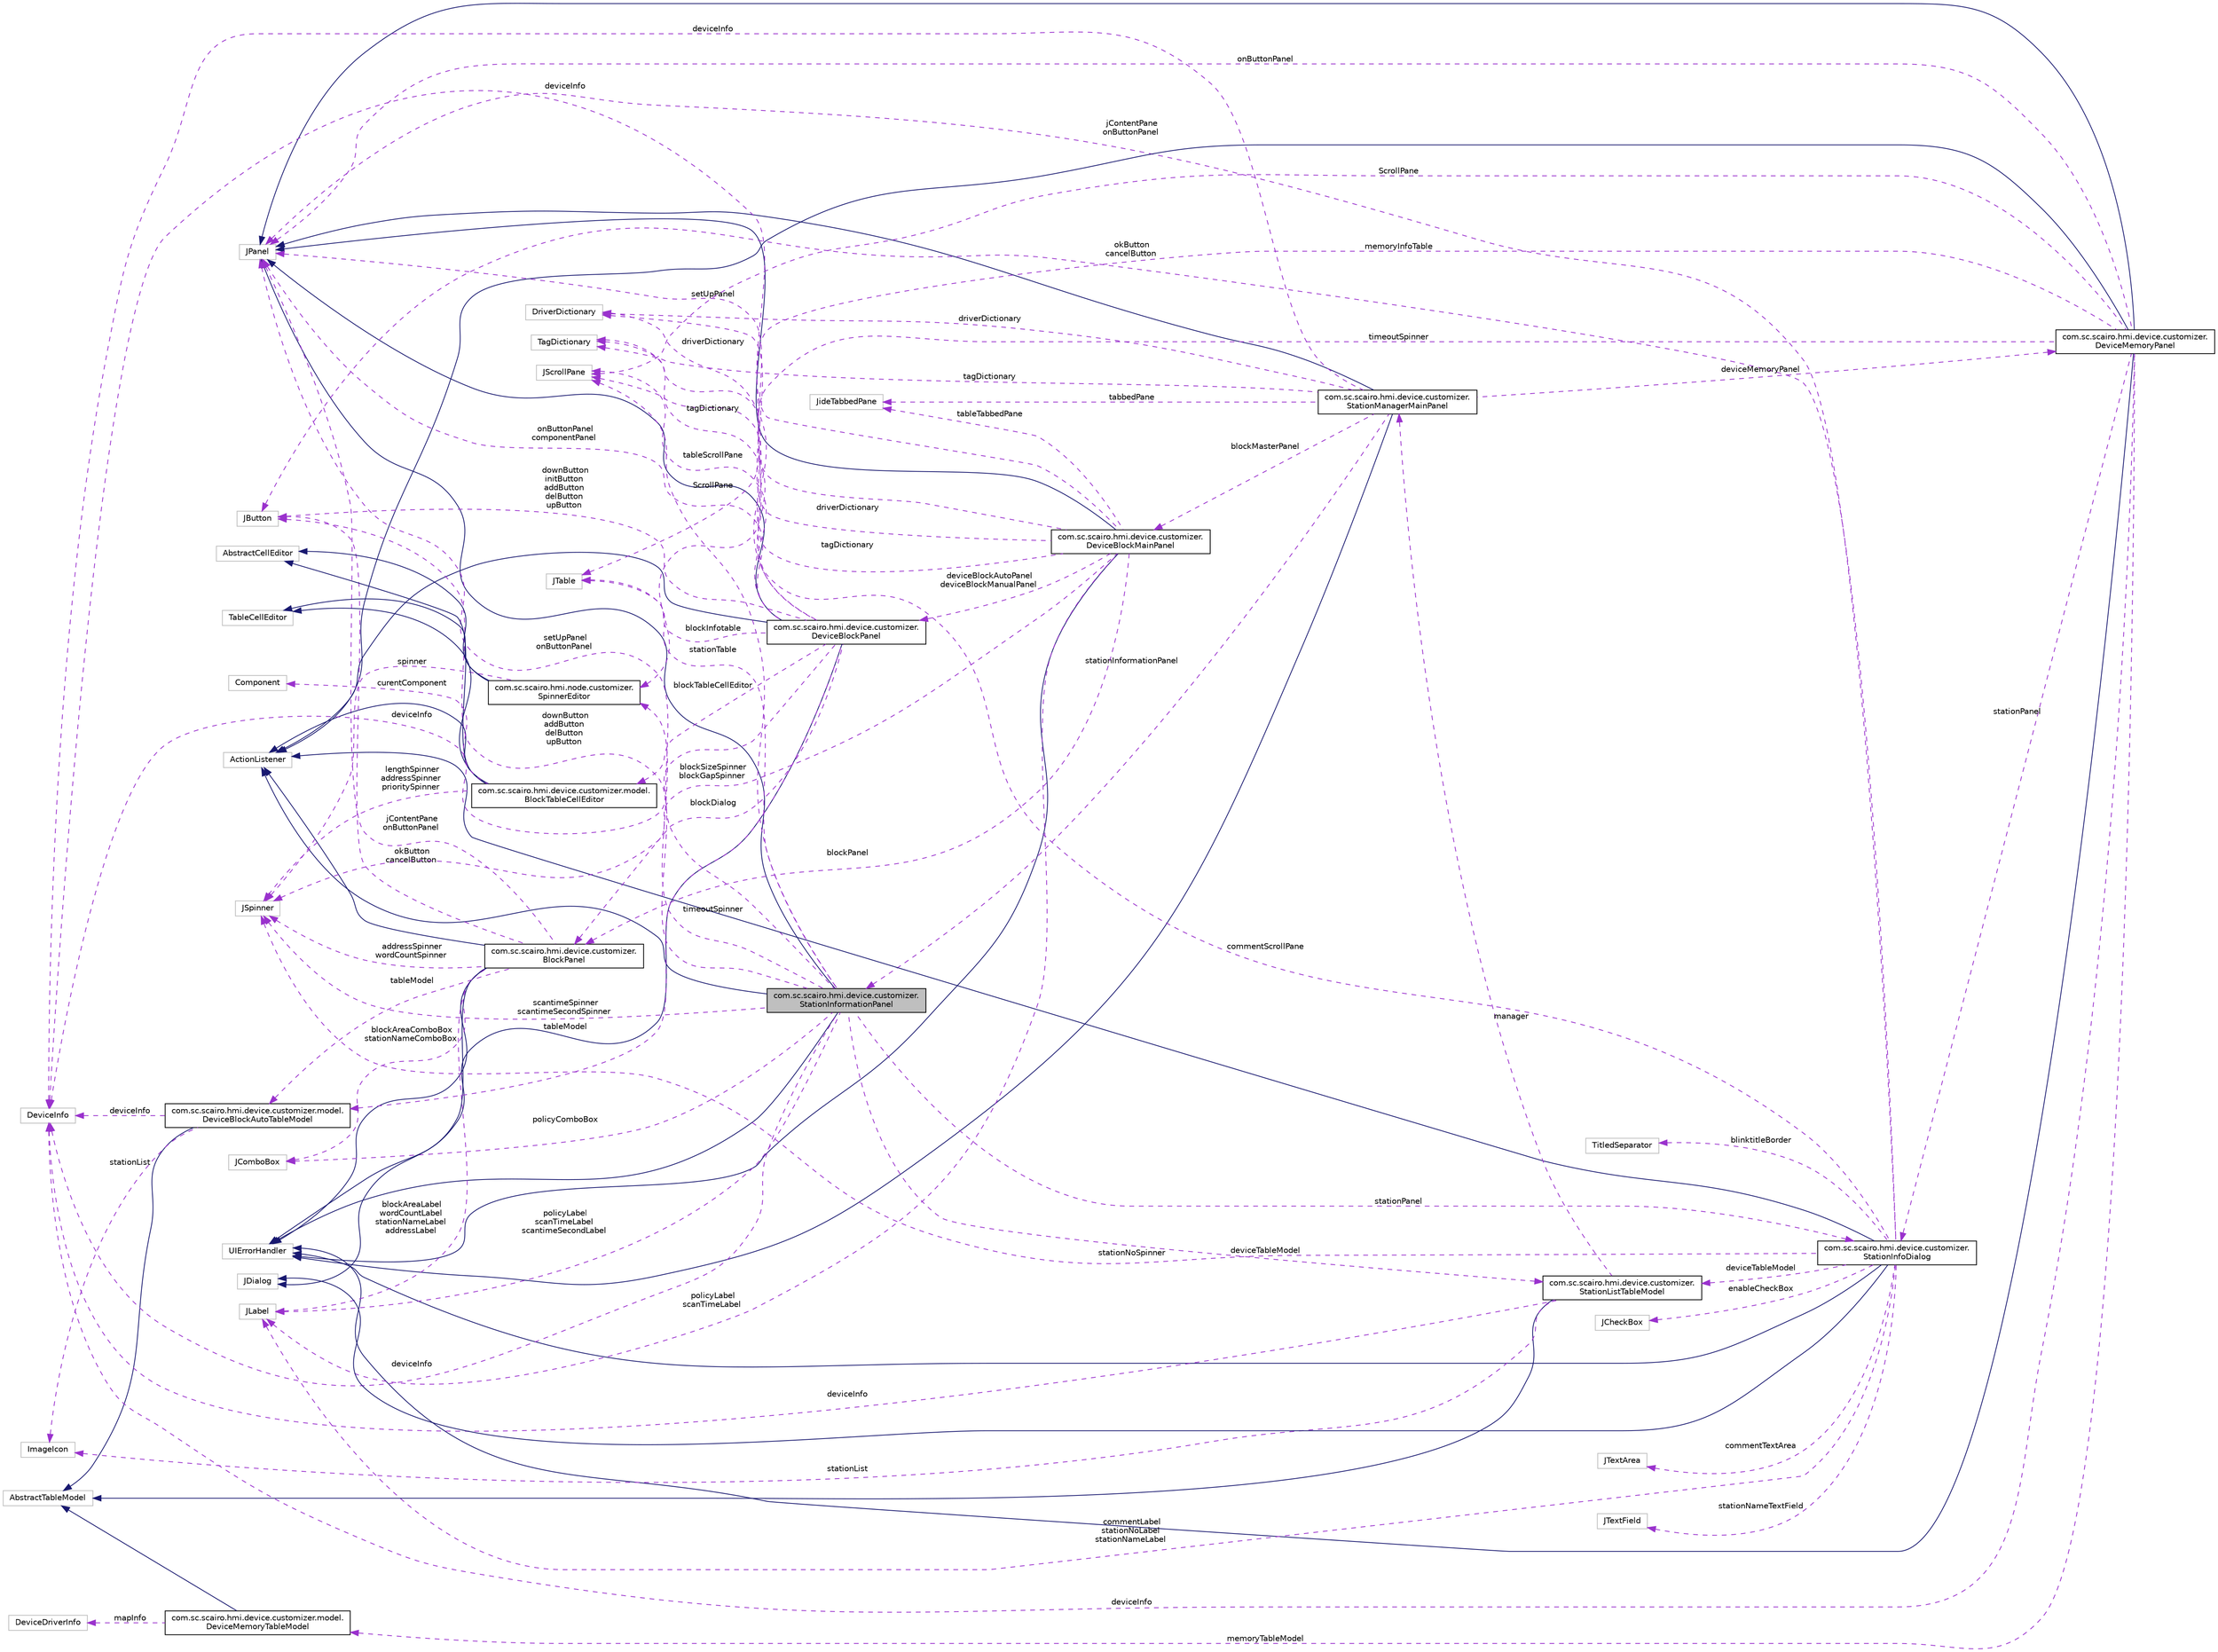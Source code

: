 digraph "com.sc.scairo.hmi.device.customizer.StationInformationPanel"
{
 // LATEX_PDF_SIZE
  edge [fontname="Helvetica",fontsize="10",labelfontname="Helvetica",labelfontsize="10"];
  node [fontname="Helvetica",fontsize="10",shape=record];
  rankdir="LR";
  Node1 [label="com.sc.scairo.hmi.device.customizer.\lStationInformationPanel",height=0.2,width=0.4,color="black", fillcolor="grey75", style="filled", fontcolor="black",tooltip=" "];
  Node2 -> Node1 [dir="back",color="midnightblue",fontsize="10",style="solid",fontname="Helvetica"];
  Node2 [label="JPanel",height=0.2,width=0.4,color="grey75", fillcolor="white", style="filled",tooltip=" "];
  Node3 -> Node1 [dir="back",color="midnightblue",fontsize="10",style="solid",fontname="Helvetica"];
  Node3 [label="ActionListener",height=0.2,width=0.4,color="grey75", fillcolor="white", style="filled",tooltip=" "];
  Node4 -> Node1 [dir="back",color="midnightblue",fontsize="10",style="solid",fontname="Helvetica"];
  Node4 [label="UIErrorHandler",height=0.2,width=0.4,color="grey75", fillcolor="white", style="filled",tooltip=" "];
  Node5 -> Node1 [dir="back",color="darkorchid3",fontsize="10",style="dashed",label=" downButton\naddButton\ndelButton\nupButton" ,fontname="Helvetica"];
  Node5 [label="JButton",height=0.2,width=0.4,color="grey75", fillcolor="white", style="filled",tooltip=" "];
  Node6 -> Node1 [dir="back",color="darkorchid3",fontsize="10",style="dashed",label=" scantimeSpinner\nscantimeSecondSpinner" ,fontname="Helvetica"];
  Node6 [label="JSpinner",height=0.2,width=0.4,color="grey75", fillcolor="white", style="filled",tooltip=" "];
  Node7 -> Node1 [dir="back",color="darkorchid3",fontsize="10",style="dashed",label=" stationTable" ,fontname="Helvetica"];
  Node7 [label="JTable",height=0.2,width=0.4,color="grey75", fillcolor="white", style="filled",tooltip=" "];
  Node8 -> Node1 [dir="back",color="darkorchid3",fontsize="10",style="dashed",label=" policyComboBox" ,fontname="Helvetica"];
  Node8 [label="JComboBox",height=0.2,width=0.4,color="grey75", fillcolor="white", style="filled",tooltip=" "];
  Node9 -> Node1 [dir="back",color="darkorchid3",fontsize="10",style="dashed",label=" policyLabel\nscanTimeLabel\nscantimeSecondLabel" ,fontname="Helvetica"];
  Node9 [label="JLabel",height=0.2,width=0.4,color="grey75", fillcolor="white", style="filled",tooltip=" "];
  Node10 -> Node1 [dir="back",color="darkorchid3",fontsize="10",style="dashed",label=" timeoutSpinner" ,fontname="Helvetica"];
  Node10 [label="com.sc.scairo.hmi.node.customizer.\lSpinnerEditor",height=0.2,width=0.4,color="black", fillcolor="white", style="filled",URL="$classcom_1_1sc_1_1scairo_1_1hmi_1_1node_1_1customizer_1_1_spinner_editor.html",tooltip=" "];
  Node11 -> Node10 [dir="back",color="midnightblue",fontsize="10",style="solid",fontname="Helvetica"];
  Node11 [label="AbstractCellEditor",height=0.2,width=0.4,color="grey75", fillcolor="white", style="filled",tooltip=" "];
  Node12 -> Node10 [dir="back",color="midnightblue",fontsize="10",style="solid",fontname="Helvetica"];
  Node12 [label="TableCellEditor",height=0.2,width=0.4,color="grey75", fillcolor="white", style="filled",tooltip=" "];
  Node6 -> Node10 [dir="back",color="darkorchid3",fontsize="10",style="dashed",label=" spinner" ,fontname="Helvetica"];
  Node13 -> Node1 [dir="back",color="darkorchid3",fontsize="10",style="dashed",label=" deviceTableModel" ,fontname="Helvetica"];
  Node13 [label="com.sc.scairo.hmi.device.customizer.\lStationListTableModel",height=0.2,width=0.4,color="black", fillcolor="white", style="filled",URL="$classcom_1_1sc_1_1scairo_1_1hmi_1_1device_1_1customizer_1_1_station_list_table_model.html",tooltip=" "];
  Node14 -> Node13 [dir="back",color="midnightblue",fontsize="10",style="solid",fontname="Helvetica"];
  Node14 [label="AbstractTableModel",height=0.2,width=0.4,color="grey75", fillcolor="white", style="filled",tooltip=" "];
  Node15 -> Node13 [dir="back",color="darkorchid3",fontsize="10",style="dashed",label=" stationList" ,fontname="Helvetica"];
  Node15 [label="ImageIcon",height=0.2,width=0.4,color="grey75", fillcolor="white", style="filled",tooltip=" "];
  Node16 -> Node13 [dir="back",color="darkorchid3",fontsize="10",style="dashed",label=" deviceInfo" ,fontname="Helvetica"];
  Node16 [label="DeviceInfo",height=0.2,width=0.4,color="grey75", fillcolor="white", style="filled",tooltip=" "];
  Node17 -> Node13 [dir="back",color="darkorchid3",fontsize="10",style="dashed",label=" manager" ,fontname="Helvetica"];
  Node17 [label="com.sc.scairo.hmi.device.customizer.\lStationManagerMainPanel",height=0.2,width=0.4,color="black", fillcolor="white", style="filled",URL="$classcom_1_1sc_1_1scairo_1_1hmi_1_1device_1_1customizer_1_1_station_manager_main_panel.html",tooltip=" "];
  Node2 -> Node17 [dir="back",color="midnightblue",fontsize="10",style="solid",fontname="Helvetica"];
  Node4 -> Node17 [dir="back",color="midnightblue",fontsize="10",style="solid",fontname="Helvetica"];
  Node18 -> Node17 [dir="back",color="darkorchid3",fontsize="10",style="dashed",label=" deviceMemoryPanel" ,fontname="Helvetica"];
  Node18 [label="com.sc.scairo.hmi.device.customizer.\lDeviceMemoryPanel",height=0.2,width=0.4,color="black", fillcolor="white", style="filled",URL="$classcom_1_1sc_1_1scairo_1_1hmi_1_1device_1_1customizer_1_1_device_memory_panel.html",tooltip=" "];
  Node2 -> Node18 [dir="back",color="midnightblue",fontsize="10",style="solid",fontname="Helvetica"];
  Node3 -> Node18 [dir="back",color="midnightblue",fontsize="10",style="solid",fontname="Helvetica"];
  Node4 -> Node18 [dir="back",color="midnightblue",fontsize="10",style="solid",fontname="Helvetica"];
  Node19 -> Node18 [dir="back",color="darkorchid3",fontsize="10",style="dashed",label=" memoryTableModel" ,fontname="Helvetica"];
  Node19 [label="com.sc.scairo.hmi.device.customizer.model.\lDeviceMemoryTableModel",height=0.2,width=0.4,color="black", fillcolor="white", style="filled",URL="$classcom_1_1sc_1_1scairo_1_1hmi_1_1device_1_1customizer_1_1model_1_1_device_memory_table_model.html",tooltip=" "];
  Node14 -> Node19 [dir="back",color="midnightblue",fontsize="10",style="solid",fontname="Helvetica"];
  Node20 -> Node19 [dir="back",color="darkorchid3",fontsize="10",style="dashed",label=" mapInfo" ,fontname="Helvetica"];
  Node20 [label="DeviceDriverInfo",height=0.2,width=0.4,color="grey75", fillcolor="white", style="filled",tooltip=" "];
  Node7 -> Node18 [dir="back",color="darkorchid3",fontsize="10",style="dashed",label=" memoryInfoTable" ,fontname="Helvetica"];
  Node10 -> Node18 [dir="back",color="darkorchid3",fontsize="10",style="dashed",label=" timeoutSpinner" ,fontname="Helvetica"];
  Node16 -> Node18 [dir="back",color="darkorchid3",fontsize="10",style="dashed",label=" deviceInfo" ,fontname="Helvetica"];
  Node2 -> Node18 [dir="back",color="darkorchid3",fontsize="10",style="dashed",label=" onButtonPanel" ,fontname="Helvetica"];
  Node21 -> Node18 [dir="back",color="darkorchid3",fontsize="10",style="dashed",label=" ScrollPane" ,fontname="Helvetica"];
  Node21 [label="JScrollPane",height=0.2,width=0.4,color="grey75", fillcolor="white", style="filled",tooltip=" "];
  Node22 -> Node18 [dir="back",color="darkorchid3",fontsize="10",style="dashed",label=" stationPanel" ,fontname="Helvetica"];
  Node22 [label="com.sc.scairo.hmi.device.customizer.\lStationInfoDialog",height=0.2,width=0.4,color="black", fillcolor="white", style="filled",URL="$classcom_1_1sc_1_1scairo_1_1hmi_1_1device_1_1customizer_1_1_station_info_dialog.html",tooltip=" "];
  Node23 -> Node22 [dir="back",color="midnightblue",fontsize="10",style="solid",fontname="Helvetica"];
  Node23 [label="JDialog",height=0.2,width=0.4,color="grey75", fillcolor="white", style="filled",tooltip=" "];
  Node3 -> Node22 [dir="back",color="midnightblue",fontsize="10",style="solid",fontname="Helvetica"];
  Node4 -> Node22 [dir="back",color="midnightblue",fontsize="10",style="solid",fontname="Helvetica"];
  Node5 -> Node22 [dir="back",color="darkorchid3",fontsize="10",style="dashed",label=" okButton\ncancelButton" ,fontname="Helvetica"];
  Node24 -> Node22 [dir="back",color="darkorchid3",fontsize="10",style="dashed",label=" enableCheckBox" ,fontname="Helvetica"];
  Node24 [label="JCheckBox",height=0.2,width=0.4,color="grey75", fillcolor="white", style="filled",tooltip=" "];
  Node25 -> Node22 [dir="back",color="darkorchid3",fontsize="10",style="dashed",label=" commentTextArea" ,fontname="Helvetica"];
  Node25 [label="JTextArea",height=0.2,width=0.4,color="grey75", fillcolor="white", style="filled",tooltip=" "];
  Node26 -> Node22 [dir="back",color="darkorchid3",fontsize="10",style="dashed",label=" stationNameTextField" ,fontname="Helvetica"];
  Node26 [label="JTextField",height=0.2,width=0.4,color="grey75", fillcolor="white", style="filled",tooltip=" "];
  Node6 -> Node22 [dir="back",color="darkorchid3",fontsize="10",style="dashed",label=" stationNoSpinner" ,fontname="Helvetica"];
  Node27 -> Node22 [dir="back",color="darkorchid3",fontsize="10",style="dashed",label=" blinktitleBorder" ,fontname="Helvetica"];
  Node27 [label="TitledSeparator",height=0.2,width=0.4,color="grey75", fillcolor="white", style="filled",tooltip=" "];
  Node13 -> Node22 [dir="back",color="darkorchid3",fontsize="10",style="dashed",label=" deviceTableModel" ,fontname="Helvetica"];
  Node9 -> Node22 [dir="back",color="darkorchid3",fontsize="10",style="dashed",label=" commentLabel\nstationNoLabel\nstationNameLabel" ,fontname="Helvetica"];
  Node2 -> Node22 [dir="back",color="darkorchid3",fontsize="10",style="dashed",label=" jContentPane\nonButtonPanel" ,fontname="Helvetica"];
  Node21 -> Node22 [dir="back",color="darkorchid3",fontsize="10",style="dashed",label=" commentScrollPane" ,fontname="Helvetica"];
  Node28 -> Node17 [dir="back",color="darkorchid3",fontsize="10",style="dashed",label=" tagDictionary" ,fontname="Helvetica"];
  Node28 [label="TagDictionary",height=0.2,width=0.4,color="grey75", fillcolor="white", style="filled",tooltip=" "];
  Node1 -> Node17 [dir="back",color="darkorchid3",fontsize="10",style="dashed",label=" stationInformationPanel" ,fontname="Helvetica"];
  Node29 -> Node17 [dir="back",color="darkorchid3",fontsize="10",style="dashed",label=" tabbedPane" ,fontname="Helvetica"];
  Node29 [label="JideTabbedPane",height=0.2,width=0.4,color="grey75", fillcolor="white", style="filled",tooltip=" "];
  Node30 -> Node17 [dir="back",color="darkorchid3",fontsize="10",style="dashed",label=" driverDictionary" ,fontname="Helvetica"];
  Node30 [label="DriverDictionary",height=0.2,width=0.4,color="grey75", fillcolor="white", style="filled",tooltip=" "];
  Node16 -> Node17 [dir="back",color="darkorchid3",fontsize="10",style="dashed",label=" deviceInfo" ,fontname="Helvetica"];
  Node31 -> Node17 [dir="back",color="darkorchid3",fontsize="10",style="dashed",label=" blockMasterPanel" ,fontname="Helvetica"];
  Node31 [label="com.sc.scairo.hmi.device.customizer.\lDeviceBlockMainPanel",height=0.2,width=0.4,color="black", fillcolor="white", style="filled",URL="$classcom_1_1sc_1_1scairo_1_1hmi_1_1device_1_1customizer_1_1_device_block_main_panel.html",tooltip=" "];
  Node2 -> Node31 [dir="back",color="midnightblue",fontsize="10",style="solid",fontname="Helvetica"];
  Node4 -> Node31 [dir="back",color="midnightblue",fontsize="10",style="solid",fontname="Helvetica"];
  Node28 -> Node31 [dir="back",color="darkorchid3",fontsize="10",style="dashed",label=" tagDictionary" ,fontname="Helvetica"];
  Node6 -> Node31 [dir="back",color="darkorchid3",fontsize="10",style="dashed",label=" blockSizeSpinner\nblockGapSpinner" ,fontname="Helvetica"];
  Node29 -> Node31 [dir="back",color="darkorchid3",fontsize="10",style="dashed",label=" tableTabbedPane" ,fontname="Helvetica"];
  Node30 -> Node31 [dir="back",color="darkorchid3",fontsize="10",style="dashed",label=" driverDictionary" ,fontname="Helvetica"];
  Node9 -> Node31 [dir="back",color="darkorchid3",fontsize="10",style="dashed",label=" policyLabel\nscanTimeLabel" ,fontname="Helvetica"];
  Node16 -> Node31 [dir="back",color="darkorchid3",fontsize="10",style="dashed",label=" deviceInfo" ,fontname="Helvetica"];
  Node2 -> Node31 [dir="back",color="darkorchid3",fontsize="10",style="dashed",label=" setUpPanel" ,fontname="Helvetica"];
  Node32 -> Node31 [dir="back",color="darkorchid3",fontsize="10",style="dashed",label=" blockPanel" ,fontname="Helvetica"];
  Node32 [label="com.sc.scairo.hmi.device.customizer.\lBlockPanel",height=0.2,width=0.4,color="black", fillcolor="white", style="filled",URL="$classcom_1_1sc_1_1scairo_1_1hmi_1_1device_1_1customizer_1_1_block_panel.html",tooltip=" "];
  Node23 -> Node32 [dir="back",color="midnightblue",fontsize="10",style="solid",fontname="Helvetica"];
  Node3 -> Node32 [dir="back",color="midnightblue",fontsize="10",style="solid",fontname="Helvetica"];
  Node4 -> Node32 [dir="back",color="midnightblue",fontsize="10",style="solid",fontname="Helvetica"];
  Node33 -> Node32 [dir="back",color="darkorchid3",fontsize="10",style="dashed",label=" tableModel" ,fontname="Helvetica"];
  Node33 [label="com.sc.scairo.hmi.device.customizer.model.\lDeviceBlockAutoTableModel",height=0.2,width=0.4,color="black", fillcolor="white", style="filled",URL="$classcom_1_1sc_1_1scairo_1_1hmi_1_1device_1_1customizer_1_1model_1_1_device_block_auto_table_model.html",tooltip=" "];
  Node14 -> Node33 [dir="back",color="midnightblue",fontsize="10",style="solid",fontname="Helvetica"];
  Node15 -> Node33 [dir="back",color="darkorchid3",fontsize="10",style="dashed",label=" stationList" ,fontname="Helvetica"];
  Node16 -> Node33 [dir="back",color="darkorchid3",fontsize="10",style="dashed",label=" deviceInfo" ,fontname="Helvetica"];
  Node5 -> Node32 [dir="back",color="darkorchid3",fontsize="10",style="dashed",label=" okButton\ncancelButton" ,fontname="Helvetica"];
  Node6 -> Node32 [dir="back",color="darkorchid3",fontsize="10",style="dashed",label=" addressSpinner\nwordCountSpinner" ,fontname="Helvetica"];
  Node8 -> Node32 [dir="back",color="darkorchid3",fontsize="10",style="dashed",label=" blockAreaComboBox\nstationNameComboBox" ,fontname="Helvetica"];
  Node9 -> Node32 [dir="back",color="darkorchid3",fontsize="10",style="dashed",label=" blockAreaLabel\nwordCountLabel\nstationNameLabel\naddressLabel" ,fontname="Helvetica"];
  Node2 -> Node32 [dir="back",color="darkorchid3",fontsize="10",style="dashed",label=" jContentPane\nonButtonPanel" ,fontname="Helvetica"];
  Node34 -> Node31 [dir="back",color="darkorchid3",fontsize="10",style="dashed",label=" deviceBlockAutoPanel\ndeviceBlockManualPanel" ,fontname="Helvetica"];
  Node34 [label="com.sc.scairo.hmi.device.customizer.\lDeviceBlockPanel",height=0.2,width=0.4,color="black", fillcolor="white", style="filled",URL="$classcom_1_1sc_1_1scairo_1_1hmi_1_1device_1_1customizer_1_1_device_block_panel.html",tooltip=" "];
  Node2 -> Node34 [dir="back",color="midnightblue",fontsize="10",style="solid",fontname="Helvetica"];
  Node3 -> Node34 [dir="back",color="midnightblue",fontsize="10",style="solid",fontname="Helvetica"];
  Node4 -> Node34 [dir="back",color="midnightblue",fontsize="10",style="solid",fontname="Helvetica"];
  Node28 -> Node34 [dir="back",color="darkorchid3",fontsize="10",style="dashed",label=" tagDictionary" ,fontname="Helvetica"];
  Node5 -> Node34 [dir="back",color="darkorchid3",fontsize="10",style="dashed",label=" downButton\ninitButton\naddButton\ndelButton\nupButton" ,fontname="Helvetica"];
  Node33 -> Node34 [dir="back",color="darkorchid3",fontsize="10",style="dashed",label=" tableModel" ,fontname="Helvetica"];
  Node35 -> Node34 [dir="back",color="darkorchid3",fontsize="10",style="dashed",label=" blockTableCellEditor" ,fontname="Helvetica"];
  Node35 [label="com.sc.scairo.hmi.device.customizer.model.\lBlockTableCellEditor",height=0.2,width=0.4,color="black", fillcolor="white", style="filled",URL="$classcom_1_1sc_1_1scairo_1_1hmi_1_1device_1_1customizer_1_1model_1_1_block_table_cell_editor.html",tooltip=" "];
  Node11 -> Node35 [dir="back",color="midnightblue",fontsize="10",style="solid",fontname="Helvetica"];
  Node12 -> Node35 [dir="back",color="midnightblue",fontsize="10",style="solid",fontname="Helvetica"];
  Node3 -> Node35 [dir="back",color="midnightblue",fontsize="10",style="solid",fontname="Helvetica"];
  Node6 -> Node35 [dir="back",color="darkorchid3",fontsize="10",style="dashed",label=" lengthSpinner\naddressSpinner\nprioritySpinner" ,fontname="Helvetica"];
  Node36 -> Node35 [dir="back",color="darkorchid3",fontsize="10",style="dashed",label=" curentComponent" ,fontname="Helvetica"];
  Node36 [label="Component",height=0.2,width=0.4,color="grey75", fillcolor="white", style="filled",tooltip=" "];
  Node30 -> Node34 [dir="back",color="darkorchid3",fontsize="10",style="dashed",label=" driverDictionary" ,fontname="Helvetica"];
  Node7 -> Node34 [dir="back",color="darkorchid3",fontsize="10",style="dashed",label=" blockInfotable" ,fontname="Helvetica"];
  Node16 -> Node34 [dir="back",color="darkorchid3",fontsize="10",style="dashed",label=" deviceInfo" ,fontname="Helvetica"];
  Node2 -> Node34 [dir="back",color="darkorchid3",fontsize="10",style="dashed",label=" onButtonPanel\ncomponentPanel" ,fontname="Helvetica"];
  Node21 -> Node34 [dir="back",color="darkorchid3",fontsize="10",style="dashed",label=" tableScrollPane" ,fontname="Helvetica"];
  Node32 -> Node34 [dir="back",color="darkorchid3",fontsize="10",style="dashed",label=" blockDialog" ,fontname="Helvetica"];
  Node16 -> Node1 [dir="back",color="darkorchid3",fontsize="10",style="dashed",label=" deviceInfo" ,fontname="Helvetica"];
  Node2 -> Node1 [dir="back",color="darkorchid3",fontsize="10",style="dashed",label=" setUpPanel\nonButtonPanel" ,fontname="Helvetica"];
  Node21 -> Node1 [dir="back",color="darkorchid3",fontsize="10",style="dashed",label=" ScrollPane" ,fontname="Helvetica"];
  Node22 -> Node1 [dir="back",color="darkorchid3",fontsize="10",style="dashed",label=" stationPanel" ,fontname="Helvetica"];
}
